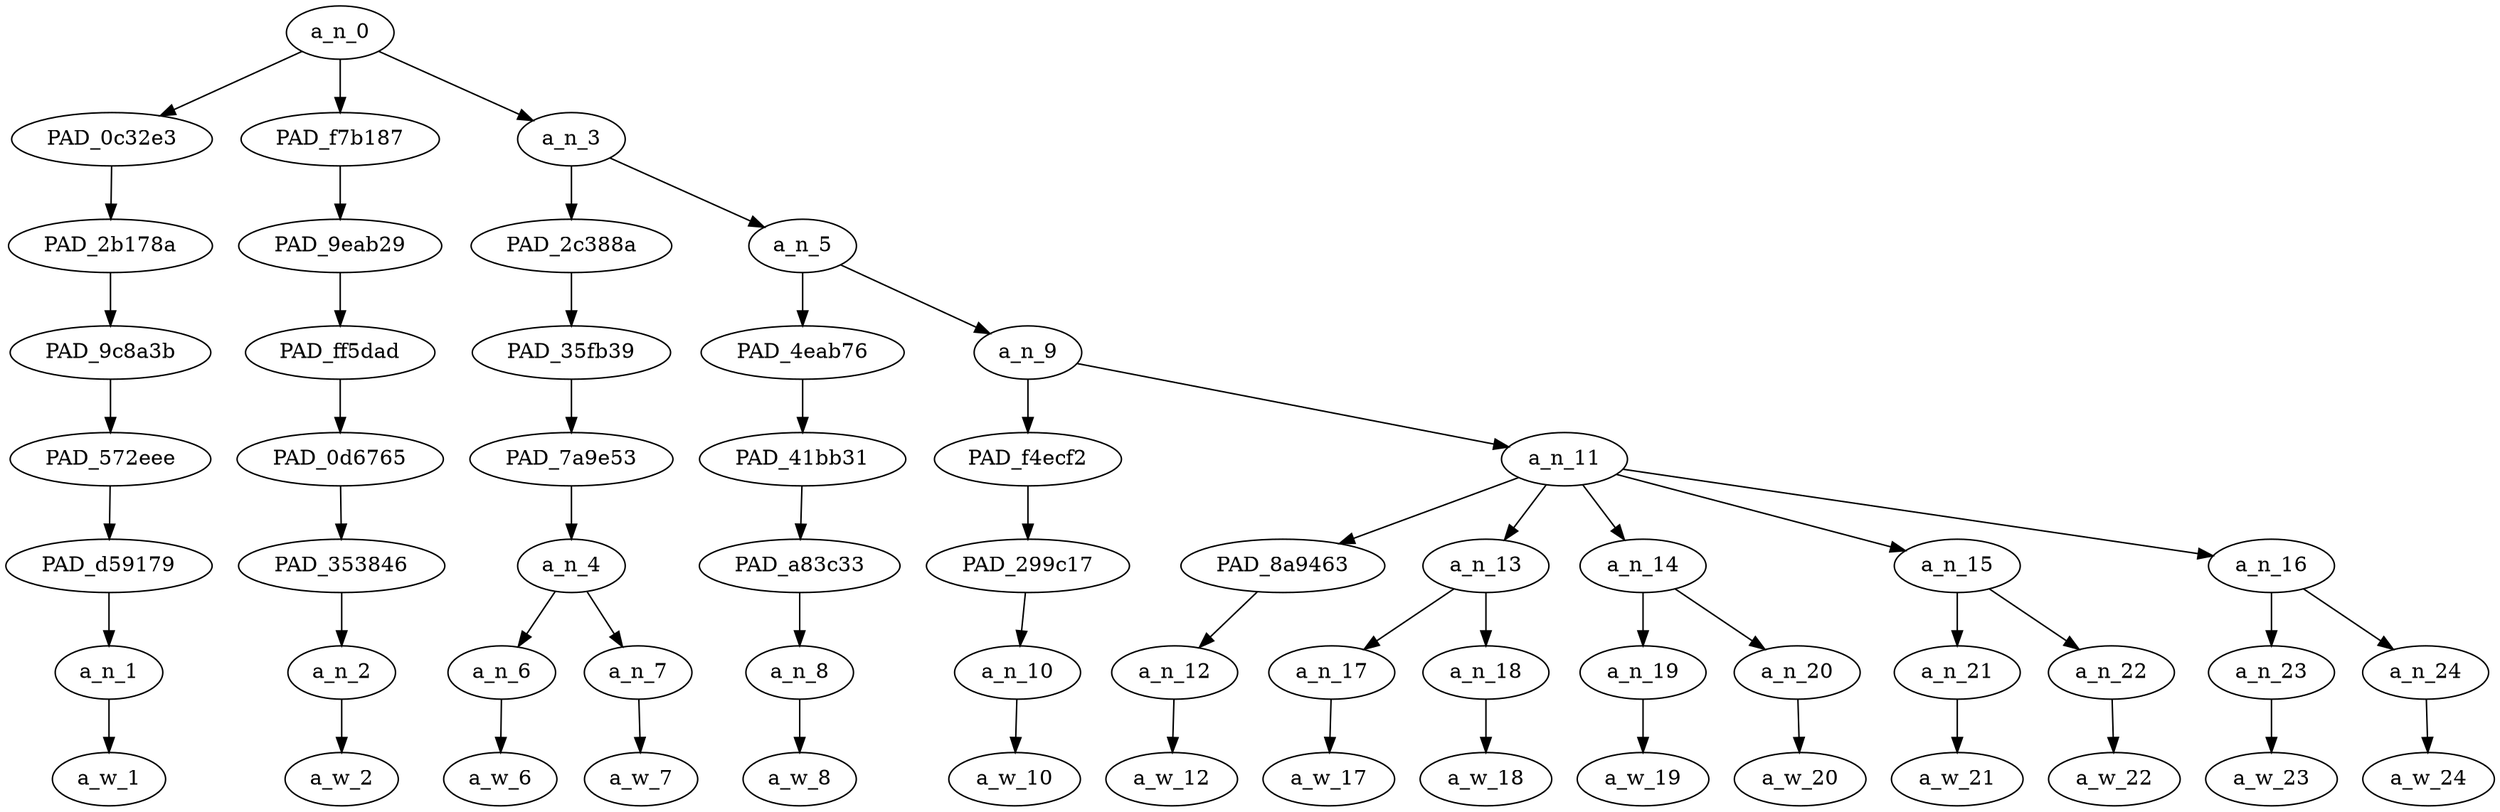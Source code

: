 strict digraph "" {
	a_n_0	[div_dir=-1,
		index=0,
		level=7,
		pos="1.6916666666666667,7!",
		text_span="[0, 1, 2, 3, 4, 5, 6, 7, 8, 9, 10, 11, 12, 13, 14]",
		value=1.00000001];
	PAD_0c32e3	[div_dir=-1,
		index=0,
		level=6,
		pos="0.0,6!",
		text_span="[0]",
		value=0.05401761];
	a_n_0 -> PAD_0c32e3;
	PAD_f7b187	[div_dir=1,
		index=1,
		level=6,
		pos="1.0,6!",
		text_span="[1]",
		value=0.03994093];
	a_n_0 -> PAD_f7b187;
	a_n_3	[div_dir=-1,
		index=2,
		level=6,
		pos="4.075,6!",
		text_span="[2, 3, 4, 5, 6, 7, 8, 9, 10, 11, 12, 13, 14]",
		value=0.90580167];
	a_n_0 -> a_n_3;
	PAD_2b178a	[div_dir=-1,
		index=0,
		level=5,
		pos="0.0,5!",
		text_span="[0]",
		value=0.05401761];
	PAD_0c32e3 -> PAD_2b178a;
	PAD_9c8a3b	[div_dir=-1,
		index=0,
		level=4,
		pos="0.0,4!",
		text_span="[0]",
		value=0.05401761];
	PAD_2b178a -> PAD_9c8a3b;
	PAD_572eee	[div_dir=-1,
		index=0,
		level=3,
		pos="0.0,3!",
		text_span="[0]",
		value=0.05401761];
	PAD_9c8a3b -> PAD_572eee;
	PAD_d59179	[div_dir=-1,
		index=0,
		level=2,
		pos="0.0,2!",
		text_span="[0]",
		value=0.05401761];
	PAD_572eee -> PAD_d59179;
	a_n_1	[div_dir=-1,
		index=0,
		level=1,
		pos="0.0,1!",
		text_span="[0]",
		value=0.05401761];
	PAD_d59179 -> a_n_1;
	a_w_1	[div_dir=0,
		index=0,
		level=0,
		pos="0,0!",
		text_span="[0]",
		value=paul];
	a_n_1 -> a_w_1;
	PAD_9eab29	[div_dir=1,
		index=1,
		level=5,
		pos="1.0,5!",
		text_span="[1]",
		value=0.03994093];
	PAD_f7b187 -> PAD_9eab29;
	PAD_ff5dad	[div_dir=1,
		index=1,
		level=4,
		pos="1.0,4!",
		text_span="[1]",
		value=0.03994093];
	PAD_9eab29 -> PAD_ff5dad;
	PAD_0d6765	[div_dir=1,
		index=1,
		level=3,
		pos="1.0,3!",
		text_span="[1]",
		value=0.03994093];
	PAD_ff5dad -> PAD_0d6765;
	PAD_353846	[div_dir=1,
		index=1,
		level=2,
		pos="1.0,2!",
		text_span="[1]",
		value=0.03994093];
	PAD_0d6765 -> PAD_353846;
	a_n_2	[div_dir=1,
		index=1,
		level=1,
		pos="1.0,1!",
		text_span="[1]",
		value=0.03994093];
	PAD_353846 -> a_n_2;
	a_w_2	[div_dir=0,
		index=1,
		level=0,
		pos="1,0!",
		text_span="[1]",
		value=is];
	a_n_2 -> a_w_2;
	PAD_2c388a	[div_dir=-1,
		index=2,
		level=5,
		pos="2.5,5!",
		text_span="[2, 3]",
		value=0.09109853];
	a_n_3 -> PAD_2c388a;
	a_n_5	[div_dir=-1,
		index=3,
		level=5,
		pos="5.65,5!",
		text_span="[4, 5, 6, 7, 8, 9, 10, 11, 12, 13, 14]",
		value=0.81455927];
	a_n_3 -> a_n_5;
	PAD_35fb39	[div_dir=-1,
		index=2,
		level=4,
		pos="2.5,4!",
		text_span="[2, 3]",
		value=0.09109853];
	PAD_2c388a -> PAD_35fb39;
	PAD_7a9e53	[div_dir=-1,
		index=2,
		level=3,
		pos="2.5,3!",
		text_span="[2, 3]",
		value=0.09109853];
	PAD_35fb39 -> PAD_7a9e53;
	a_n_4	[div_dir=-1,
		index=2,
		level=2,
		pos="2.5,2!",
		text_span="[2, 3]",
		value=0.09109853];
	PAD_7a9e53 -> a_n_4;
	a_n_6	[div_dir=1,
		index=2,
		level=1,
		pos="2.0,1!",
		text_span="[2]",
		value=0.03469647];
	a_n_4 -> a_n_6;
	a_n_7	[div_dir=-1,
		index=3,
		level=1,
		pos="3.0,1!",
		text_span="[3]",
		value=0.05627840];
	a_n_4 -> a_n_7;
	a_w_6	[div_dir=0,
		index=2,
		level=0,
		pos="2,0!",
		text_span="[2]",
		value=that];
	a_n_6 -> a_w_6;
	a_w_7	[div_dir=0,
		index=3,
		level=0,
		pos="3,0!",
		text_span="[3]",
		value=stuff];
	a_n_7 -> a_w_7;
	PAD_4eab76	[div_dir=1,
		index=3,
		level=4,
		pos="4.0,4!",
		text_span="[4]",
		value=0.03987388];
	a_n_5 -> PAD_4eab76;
	a_n_9	[div_dir=-1,
		index=4,
		level=4,
		pos="7.3,4!",
		text_span="[5, 6, 7, 8, 9, 10, 11, 12, 13, 14]",
		value=0.77457778];
	a_n_5 -> a_n_9;
	PAD_41bb31	[div_dir=1,
		index=3,
		level=3,
		pos="4.0,3!",
		text_span="[4]",
		value=0.03987388];
	PAD_4eab76 -> PAD_41bb31;
	PAD_a83c33	[div_dir=1,
		index=3,
		level=2,
		pos="4.0,2!",
		text_span="[4]",
		value=0.03987388];
	PAD_41bb31 -> PAD_a83c33;
	a_n_8	[div_dir=1,
		index=4,
		level=1,
		pos="4.0,1!",
		text_span="[4]",
		value=0.03987388];
	PAD_a83c33 -> a_n_8;
	a_w_8	[div_dir=0,
		index=4,
		level=0,
		pos="4,0!",
		text_span="[4]",
		value=about];
	a_n_8 -> a_w_8;
	PAD_f4ecf2	[div_dir=-1,
		index=4,
		level=3,
		pos="5.0,3!",
		text_span="[5]",
		value=0.26518172];
	a_n_9 -> PAD_f4ecf2;
	a_n_11	[div_dir=-1,
		index=5,
		level=3,
		pos="9.6,3!",
		text_span="[6, 7, 8, 9, 10, 11, 12, 13, 14]",
		value=0.50926832];
	a_n_9 -> a_n_11;
	PAD_299c17	[div_dir=-1,
		index=4,
		level=2,
		pos="5.0,2!",
		text_span="[5]",
		value=0.26518172];
	PAD_f4ecf2 -> PAD_299c17;
	a_n_10	[div_dir=-1,
		index=5,
		level=1,
		pos="5.0,1!",
		text_span="[5]",
		value=0.26518172];
	PAD_299c17 -> a_n_10;
	a_w_10	[div_dir=0,
		index=5,
		level=0,
		pos="5,0!",
		text_span="[5]",
		value=moslems];
	a_n_10 -> a_w_10;
	PAD_8a9463	[div_dir=-1,
		index=5,
		level=2,
		pos="6.0,2!",
		text_span="[6]",
		value=0.06284405];
	a_n_11 -> PAD_8a9463;
	a_n_13	[div_dir=-1,
		index=6,
		level=2,
		pos="7.5,2!",
		text_span="[7, 8]",
		value=0.11149971];
	a_n_11 -> a_n_13;
	a_n_14	[div_dir=1,
		index=7,
		level=2,
		pos="9.5,2!",
		text_span="[9, 10]",
		value=0.08408831];
	a_n_11 -> a_n_14;
	a_n_15	[div_dir=-1,
		index=8,
		level=2,
		pos="11.5,2!",
		text_span="[11, 12]",
		value=0.15096814];
	a_n_11 -> a_n_15;
	a_n_16	[div_dir=1,
		index=9,
		level=2,
		pos="13.5,2!",
		text_span="[13, 14]",
		value=0.09979809];
	a_n_11 -> a_n_16;
	a_n_12	[div_dir=-1,
		index=6,
		level=1,
		pos="6.0,1!",
		text_span="[6]",
		value=0.06284405];
	PAD_8a9463 -> a_n_12;
	a_w_12	[div_dir=0,
		index=6,
		level=0,
		pos="6,0!",
		text_span="[6]",
		value=attacking];
	a_n_12 -> a_w_12;
	a_n_17	[div_dir=-1,
		index=7,
		level=1,
		pos="7.0,1!",
		text_span="[7]",
		value=0.05537216];
	a_n_13 -> a_n_17;
	a_n_18	[div_dir=1,
		index=8,
		level=1,
		pos="8.0,1!",
		text_span="[8]",
		value=0.05609637];
	a_n_13 -> a_n_18;
	a_w_17	[div_dir=0,
		index=7,
		level=0,
		pos="7,0!",
		text_span="[7]",
		value=white];
	a_n_17 -> a_w_17;
	a_w_18	[div_dir=0,
		index=8,
		level=0,
		pos="8,0!",
		text_span="[8]",
		value=businesses];
	a_n_18 -> a_w_18;
	a_n_19	[div_dir=-1,
		index=9,
		level=1,
		pos="9.0,1!",
		text_span="[9]",
		value=0.03052209];
	a_n_14 -> a_n_19;
	a_n_20	[div_dir=1,
		index=10,
		level=1,
		pos="10.0,1!",
		text_span="[10]",
		value=0.05354695];
	a_n_14 -> a_n_20;
	a_w_19	[div_dir=0,
		index=9,
		level=0,
		pos="9,0!",
		text_span="[9]",
		value=in];
	a_n_19 -> a_w_19;
	a_w_20	[div_dir=0,
		index=10,
		level=0,
		pos="10,0!",
		text_span="[10]",
		value=bradford];
	a_n_20 -> a_w_20;
	a_n_21	[div_dir=-1,
		index=11,
		level=1,
		pos="11.0,1!",
		text_span="[11]",
		value=0.03352352];
	a_n_15 -> a_n_21;
	a_n_22	[div_dir=1,
		index=12,
		level=1,
		pos="12.0,1!",
		text_span="[12]",
		value=0.11742180];
	a_n_15 -> a_n_22;
	a_w_21	[div_dir=0,
		index=11,
		level=0,
		pos="11,0!",
		text_span="[11]",
		value=on];
	a_n_21 -> a_w_21;
	a_w_22	[div_dir=0,
		index=12,
		level=0,
		pos="12,0!",
		text_span="[12]",
		value=xmas];
	a_n_22 -> a_w_22;
	a_n_23	[div_dir=1,
		index=13,
		level=1,
		pos="13.0,1!",
		text_span="[13]",
		value=0.05480812];
	a_n_16 -> a_n_23;
	a_n_24	[div_dir=-1,
		index=14,
		level=1,
		pos="14.0,1!",
		text_span="[14]",
		value=0.04498299];
	a_n_16 -> a_n_24;
	a_w_23	[div_dir=0,
		index=13,
		level=0,
		pos="13,0!",
		text_span="[13]",
		value=eve];
	a_n_23 -> a_w_23;
	a_w_24	[div_dir=0,
		index=14,
		level=0,
		pos="14,0!",
		text_span="[14]",
		value=true];
	a_n_24 -> a_w_24;
}
